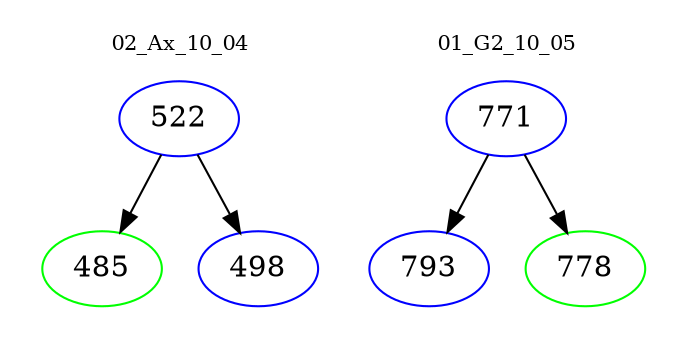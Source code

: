digraph{
subgraph cluster_0 {
color = white
label = "02_Ax_10_04";
fontsize=10;
T0_522 [label="522", color="blue"]
T0_522 -> T0_485 [color="black"]
T0_485 [label="485", color="green"]
T0_522 -> T0_498 [color="black"]
T0_498 [label="498", color="blue"]
}
subgraph cluster_1 {
color = white
label = "01_G2_10_05";
fontsize=10;
T1_771 [label="771", color="blue"]
T1_771 -> T1_793 [color="black"]
T1_793 [label="793", color="blue"]
T1_771 -> T1_778 [color="black"]
T1_778 [label="778", color="green"]
}
}
